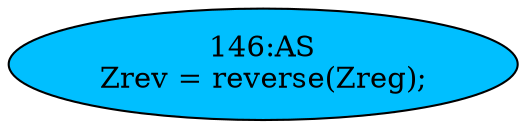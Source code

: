 strict digraph "" {
	node [label="\N"];
	"146:AS"	 [ast="<pyverilog.vparser.ast.Assign object at 0x7f02ea59a8d0>",
		def_var="['Zrev']",
		fillcolor=deepskyblue,
		label="146:AS
Zrev = reverse(Zreg);",
		statements="[]",
		style=filled,
		typ=Assign,
		use_var="['reverse', 'Zreg']"];
}

